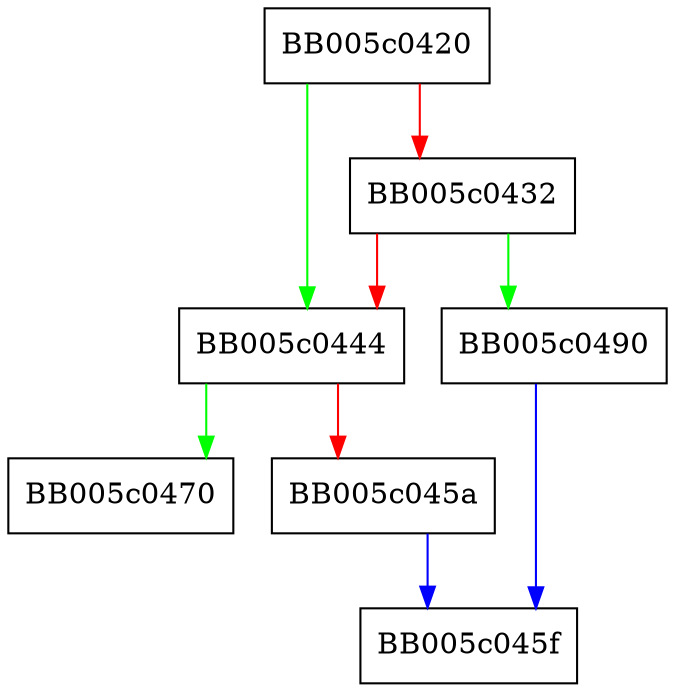digraph EVP_set_default_properties {
  node [shape="box"];
  graph [splines=ortho];
  BB005c0420 -> BB005c0444 [color="green"];
  BB005c0420 -> BB005c0432 [color="red"];
  BB005c0432 -> BB005c0490 [color="green"];
  BB005c0432 -> BB005c0444 [color="red"];
  BB005c0444 -> BB005c0470 [color="green"];
  BB005c0444 -> BB005c045a [color="red"];
  BB005c045a -> BB005c045f [color="blue"];
  BB005c0490 -> BB005c045f [color="blue"];
}